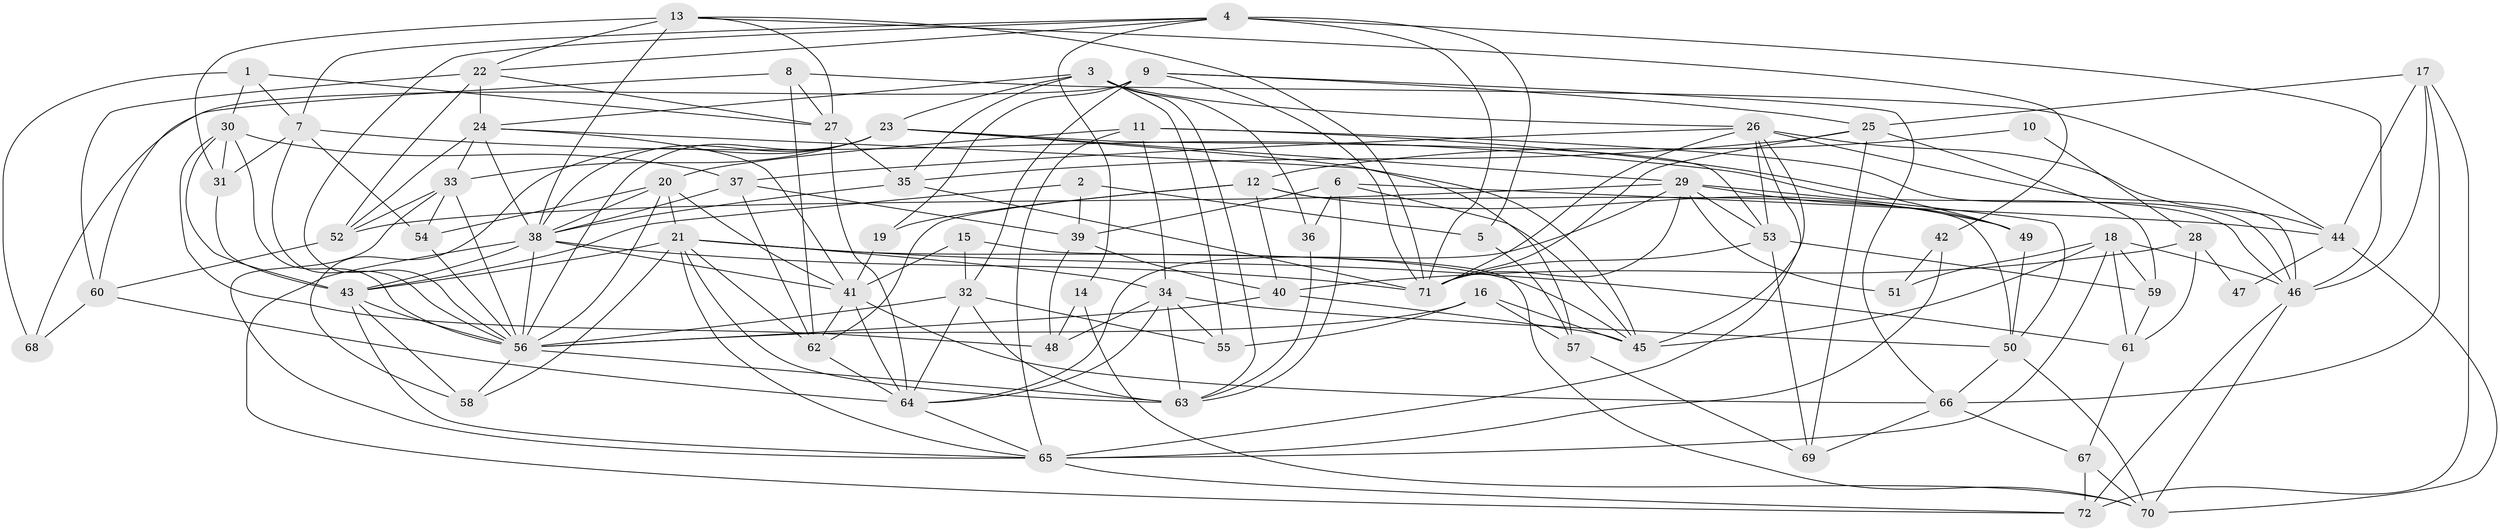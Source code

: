 // original degree distribution, {3: 0.23776223776223776, 4: 0.2727272727272727, 5: 0.21678321678321677, 6: 0.1048951048951049, 2: 0.13986013986013987, 7: 0.02097902097902098, 8: 0.006993006993006993}
// Generated by graph-tools (version 1.1) at 2025/02/03/09/25 03:02:04]
// undirected, 72 vertices, 200 edges
graph export_dot {
graph [start="1"]
  node [color=gray90,style=filled];
  1;
  2;
  3;
  4;
  5;
  6;
  7;
  8;
  9;
  10;
  11;
  12;
  13;
  14;
  15;
  16;
  17;
  18;
  19;
  20;
  21;
  22;
  23;
  24;
  25;
  26;
  27;
  28;
  29;
  30;
  31;
  32;
  33;
  34;
  35;
  36;
  37;
  38;
  39;
  40;
  41;
  42;
  43;
  44;
  45;
  46;
  47;
  48;
  49;
  50;
  51;
  52;
  53;
  54;
  55;
  56;
  57;
  58;
  59;
  60;
  61;
  62;
  63;
  64;
  65;
  66;
  67;
  68;
  69;
  70;
  71;
  72;
  1 -- 7 [weight=1.0];
  1 -- 27 [weight=1.0];
  1 -- 30 [weight=1.0];
  1 -- 68 [weight=1.0];
  2 -- 5 [weight=1.0];
  2 -- 39 [weight=1.0];
  2 -- 43 [weight=1.0];
  3 -- 23 [weight=1.0];
  3 -- 24 [weight=1.0];
  3 -- 26 [weight=1.0];
  3 -- 35 [weight=1.0];
  3 -- 36 [weight=1.0];
  3 -- 55 [weight=1.0];
  3 -- 63 [weight=1.0];
  4 -- 5 [weight=1.0];
  4 -- 7 [weight=1.0];
  4 -- 14 [weight=1.0];
  4 -- 22 [weight=1.0];
  4 -- 46 [weight=1.0];
  4 -- 56 [weight=1.0];
  4 -- 71 [weight=2.0];
  5 -- 57 [weight=1.0];
  6 -- 36 [weight=1.0];
  6 -- 39 [weight=1.0];
  6 -- 44 [weight=1.0];
  6 -- 45 [weight=1.0];
  6 -- 63 [weight=1.0];
  7 -- 31 [weight=1.0];
  7 -- 46 [weight=1.0];
  7 -- 54 [weight=1.0];
  7 -- 56 [weight=1.0];
  8 -- 27 [weight=1.0];
  8 -- 44 [weight=1.0];
  8 -- 60 [weight=1.0];
  8 -- 62 [weight=1.0];
  9 -- 19 [weight=2.0];
  9 -- 25 [weight=1.0];
  9 -- 32 [weight=1.0];
  9 -- 66 [weight=1.0];
  9 -- 68 [weight=1.0];
  9 -- 71 [weight=1.0];
  10 -- 12 [weight=1.0];
  10 -- 28 [weight=1.0];
  11 -- 20 [weight=1.0];
  11 -- 34 [weight=1.0];
  11 -- 46 [weight=1.0];
  11 -- 49 [weight=1.0];
  11 -- 65 [weight=1.0];
  12 -- 19 [weight=1.0];
  12 -- 40 [weight=1.0];
  12 -- 49 [weight=1.0];
  12 -- 50 [weight=1.0];
  12 -- 62 [weight=1.0];
  13 -- 22 [weight=1.0];
  13 -- 27 [weight=1.0];
  13 -- 31 [weight=1.0];
  13 -- 38 [weight=1.0];
  13 -- 42 [weight=1.0];
  13 -- 71 [weight=1.0];
  14 -- 48 [weight=1.0];
  14 -- 70 [weight=1.0];
  15 -- 32 [weight=1.0];
  15 -- 41 [weight=1.0];
  15 -- 70 [weight=1.0];
  16 -- 45 [weight=1.0];
  16 -- 55 [weight=1.0];
  16 -- 56 [weight=2.0];
  16 -- 57 [weight=1.0];
  17 -- 25 [weight=1.0];
  17 -- 44 [weight=1.0];
  17 -- 46 [weight=1.0];
  17 -- 66 [weight=1.0];
  17 -- 72 [weight=1.0];
  18 -- 45 [weight=1.0];
  18 -- 46 [weight=1.0];
  18 -- 51 [weight=1.0];
  18 -- 59 [weight=1.0];
  18 -- 61 [weight=1.0];
  18 -- 65 [weight=1.0];
  19 -- 41 [weight=1.0];
  20 -- 21 [weight=1.0];
  20 -- 38 [weight=1.0];
  20 -- 41 [weight=1.0];
  20 -- 54 [weight=1.0];
  20 -- 56 [weight=1.0];
  21 -- 34 [weight=1.0];
  21 -- 43 [weight=1.0];
  21 -- 45 [weight=1.0];
  21 -- 58 [weight=1.0];
  21 -- 61 [weight=1.0];
  21 -- 62 [weight=1.0];
  21 -- 63 [weight=1.0];
  21 -- 65 [weight=1.0];
  22 -- 24 [weight=1.0];
  22 -- 27 [weight=1.0];
  22 -- 52 [weight=1.0];
  22 -- 60 [weight=2.0];
  23 -- 29 [weight=1.0];
  23 -- 33 [weight=1.0];
  23 -- 38 [weight=1.0];
  23 -- 53 [weight=1.0];
  23 -- 56 [weight=1.0];
  23 -- 57 [weight=1.0];
  23 -- 58 [weight=1.0];
  24 -- 33 [weight=1.0];
  24 -- 38 [weight=1.0];
  24 -- 41 [weight=1.0];
  24 -- 45 [weight=1.0];
  24 -- 52 [weight=1.0];
  25 -- 35 [weight=1.0];
  25 -- 59 [weight=1.0];
  25 -- 69 [weight=1.0];
  25 -- 71 [weight=1.0];
  26 -- 37 [weight=1.0];
  26 -- 44 [weight=1.0];
  26 -- 45 [weight=1.0];
  26 -- 46 [weight=1.0];
  26 -- 53 [weight=1.0];
  26 -- 65 [weight=1.0];
  26 -- 71 [weight=2.0];
  27 -- 35 [weight=2.0];
  27 -- 64 [weight=1.0];
  28 -- 40 [weight=2.0];
  28 -- 47 [weight=1.0];
  28 -- 61 [weight=1.0];
  29 -- 49 [weight=2.0];
  29 -- 50 [weight=1.0];
  29 -- 51 [weight=1.0];
  29 -- 52 [weight=1.0];
  29 -- 53 [weight=1.0];
  29 -- 64 [weight=1.0];
  29 -- 71 [weight=1.0];
  30 -- 31 [weight=1.0];
  30 -- 37 [weight=1.0];
  30 -- 43 [weight=1.0];
  30 -- 48 [weight=1.0];
  30 -- 56 [weight=1.0];
  31 -- 43 [weight=1.0];
  32 -- 55 [weight=1.0];
  32 -- 56 [weight=1.0];
  32 -- 63 [weight=1.0];
  32 -- 64 [weight=1.0];
  33 -- 52 [weight=1.0];
  33 -- 54 [weight=1.0];
  33 -- 56 [weight=1.0];
  33 -- 65 [weight=1.0];
  34 -- 48 [weight=1.0];
  34 -- 50 [weight=1.0];
  34 -- 55 [weight=1.0];
  34 -- 63 [weight=1.0];
  34 -- 64 [weight=1.0];
  35 -- 38 [weight=1.0];
  35 -- 71 [weight=1.0];
  36 -- 63 [weight=1.0];
  37 -- 38 [weight=1.0];
  37 -- 39 [weight=1.0];
  37 -- 62 [weight=1.0];
  38 -- 41 [weight=1.0];
  38 -- 43 [weight=1.0];
  38 -- 56 [weight=1.0];
  38 -- 71 [weight=1.0];
  38 -- 72 [weight=1.0];
  39 -- 40 [weight=1.0];
  39 -- 48 [weight=1.0];
  40 -- 45 [weight=1.0];
  40 -- 56 [weight=1.0];
  41 -- 62 [weight=1.0];
  41 -- 64 [weight=1.0];
  41 -- 66 [weight=1.0];
  42 -- 51 [weight=1.0];
  42 -- 65 [weight=2.0];
  43 -- 56 [weight=1.0];
  43 -- 58 [weight=1.0];
  43 -- 65 [weight=1.0];
  44 -- 47 [weight=1.0];
  44 -- 70 [weight=1.0];
  46 -- 70 [weight=1.0];
  46 -- 72 [weight=1.0];
  49 -- 50 [weight=1.0];
  50 -- 66 [weight=1.0];
  50 -- 70 [weight=1.0];
  52 -- 60 [weight=1.0];
  53 -- 59 [weight=1.0];
  53 -- 69 [weight=1.0];
  53 -- 71 [weight=1.0];
  54 -- 56 [weight=2.0];
  56 -- 58 [weight=1.0];
  56 -- 63 [weight=1.0];
  57 -- 69 [weight=1.0];
  59 -- 61 [weight=1.0];
  60 -- 64 [weight=1.0];
  60 -- 68 [weight=1.0];
  61 -- 67 [weight=2.0];
  62 -- 64 [weight=1.0];
  64 -- 65 [weight=1.0];
  65 -- 72 [weight=1.0];
  66 -- 67 [weight=1.0];
  66 -- 69 [weight=1.0];
  67 -- 70 [weight=1.0];
  67 -- 72 [weight=1.0];
}
